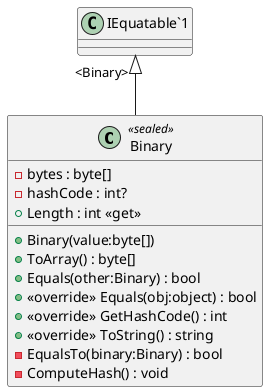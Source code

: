 @startuml
class Binary <<sealed>> {
    - bytes : byte[]
    - hashCode : int?
    + Binary(value:byte[])
    + ToArray() : byte[]
    + Length : int <<get>>
    + Equals(other:Binary) : bool
    + <<override>> Equals(obj:object) : bool
    + <<override>> GetHashCode() : int
    + <<override>> ToString() : string
    - EqualsTo(binary:Binary) : bool
    - ComputeHash() : void
}
"IEquatable`1" "<Binary>" <|-- Binary
@enduml
